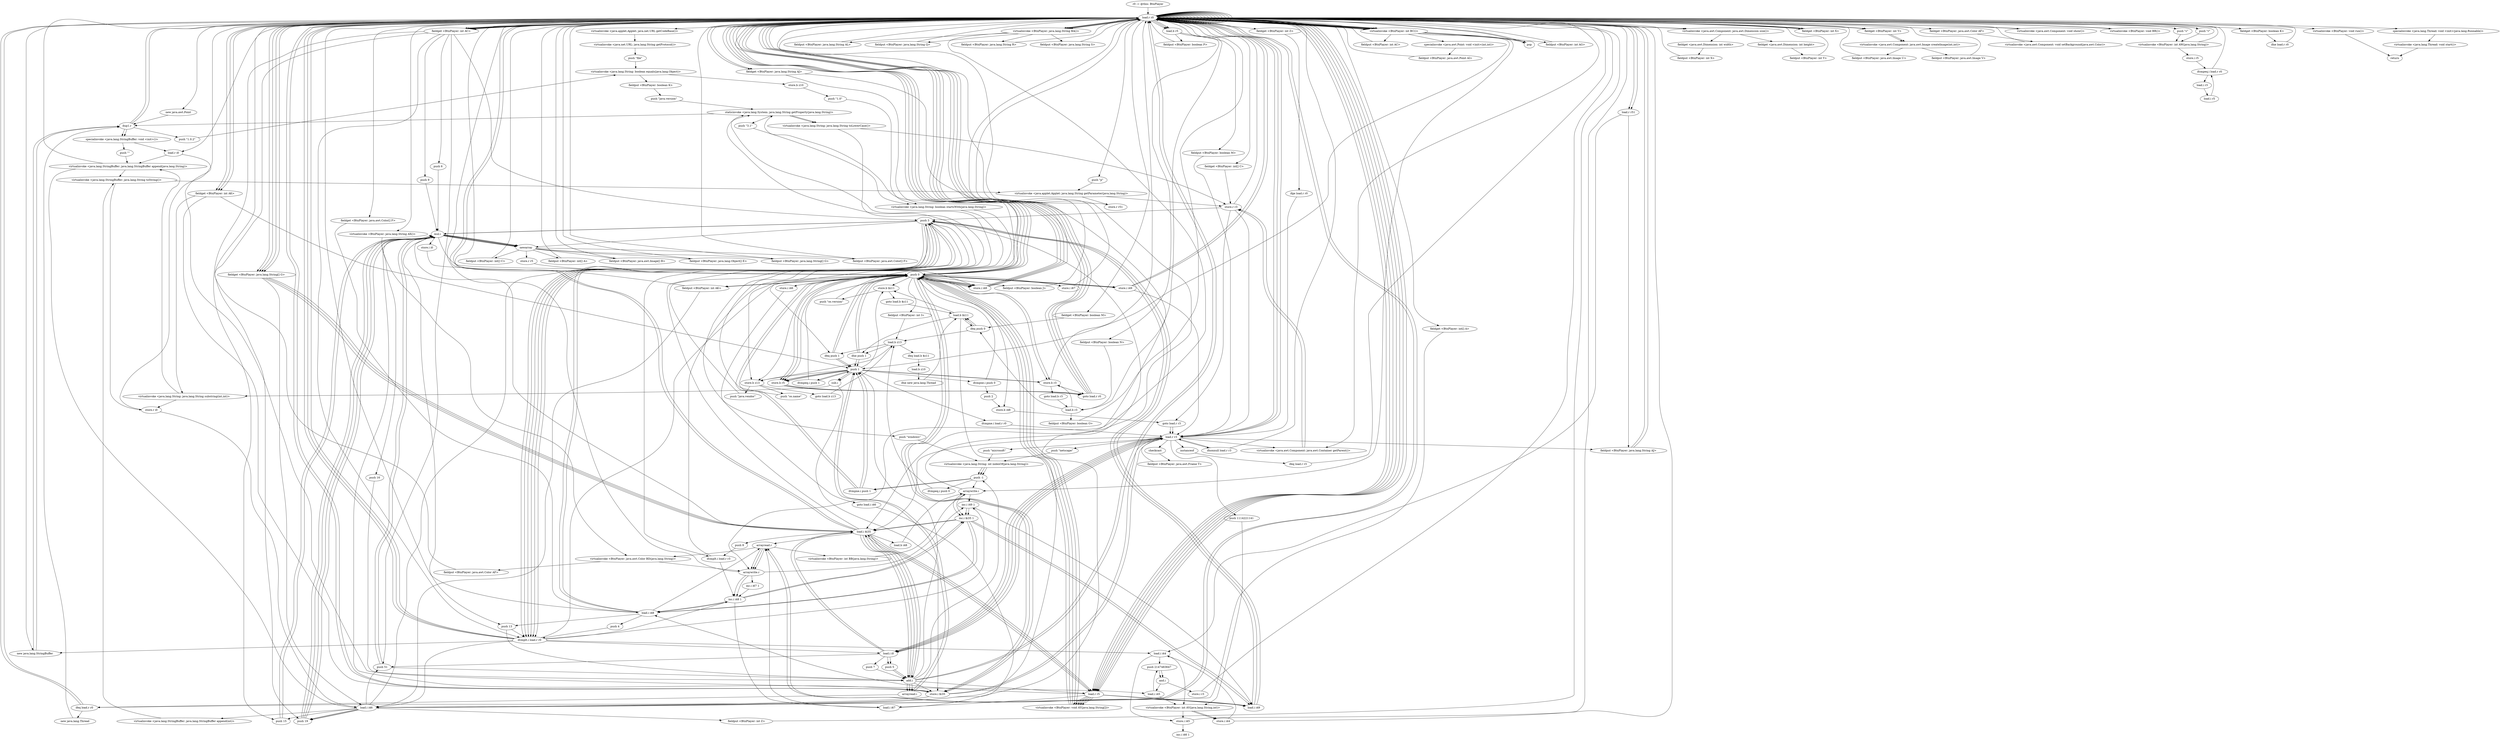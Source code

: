 digraph "" {
    "r0 := @this: BtnPlayer"
    "load.r r0"
    "r0 := @this: BtnPlayer"->"load.r r0";
    "load.r r0"->"load.r r0";
    "virtualinvoke <java.applet.Applet: java.net.URL getCodeBase()>"
    "load.r r0"->"virtualinvoke <java.applet.Applet: java.net.URL getCodeBase()>";
    "virtualinvoke <java.net.URL: java.lang.String getProtocol()>"
    "virtualinvoke <java.applet.Applet: java.net.URL getCodeBase()>"->"virtualinvoke <java.net.URL: java.lang.String getProtocol()>";
    "push \"file\""
    "virtualinvoke <java.net.URL: java.lang.String getProtocol()>"->"push \"file\"";
    "virtualinvoke <java.lang.String: boolean equals(java.lang.Object)>"
    "push \"file\""->"virtualinvoke <java.lang.String: boolean equals(java.lang.Object)>";
    "fieldput <BtnPlayer: boolean K>"
    "virtualinvoke <java.lang.String: boolean equals(java.lang.Object)>"->"fieldput <BtnPlayer: boolean K>";
    "push \"java.version\""
    "fieldput <BtnPlayer: boolean K>"->"push \"java.version\"";
    "staticinvoke <java.lang.System: java.lang.String getProperty(java.lang.String)>"
    "push \"java.version\""->"staticinvoke <java.lang.System: java.lang.String getProperty(java.lang.String)>";
    "dup1.r"
    "staticinvoke <java.lang.System: java.lang.String getProperty(java.lang.String)>"->"dup1.r";
    "push \"1.0.2\""
    "dup1.r"->"push \"1.0.2\"";
    "push \"1.0.2\""->"virtualinvoke <java.lang.String: boolean equals(java.lang.Object)>";
    "store.b z10"
    "virtualinvoke <java.lang.String: boolean equals(java.lang.Object)>"->"store.b z10";
    "push \"1.0\""
    "store.b z10"->"push \"1.0\"";
    "virtualinvoke <java.lang.String: boolean startsWith(java.lang.String)>"
    "push \"1.0\""->"virtualinvoke <java.lang.String: boolean startsWith(java.lang.String)>";
    "ifeq push 1"
    "virtualinvoke <java.lang.String: boolean startsWith(java.lang.String)>"->"ifeq push 1";
    "push 0"
    "ifeq push 1"->"push 0";
    "store.b $z11"
    "push 0"->"store.b $z11";
    "goto load.b $z11"
    "store.b $z11"->"goto load.b $z11";
    "load.b $z11"
    "goto load.b $z11"->"load.b $z11";
    "load.b $z11"->"store.b $z11";
    "push \"os.version\""
    "store.b $z11"->"push \"os.version\"";
    "push \"os.version\""->"staticinvoke <java.lang.System: java.lang.String getProperty(java.lang.String)>";
    "push \"3.1\""
    "staticinvoke <java.lang.System: java.lang.String getProperty(java.lang.String)>"->"push \"3.1\"";
    "push \"3.1\""->"virtualinvoke <java.lang.String: boolean startsWith(java.lang.String)>";
    "store.b z13"
    "virtualinvoke <java.lang.String: boolean startsWith(java.lang.String)>"->"store.b z13";
    "push \"os.name\""
    "store.b z13"->"push \"os.name\"";
    "push \"os.name\""->"staticinvoke <java.lang.System: java.lang.String getProperty(java.lang.String)>";
    "virtualinvoke <java.lang.String: java.lang.String toLowerCase()>"
    "staticinvoke <java.lang.System: java.lang.String getProperty(java.lang.String)>"->"virtualinvoke <java.lang.String: java.lang.String toLowerCase()>";
    "push \"windows\""
    "virtualinvoke <java.lang.String: java.lang.String toLowerCase()>"->"push \"windows\"";
    "virtualinvoke <java.lang.String: int indexOf(java.lang.String)>"
    "push \"windows\""->"virtualinvoke <java.lang.String: int indexOf(java.lang.String)>";
    "push -1"
    "virtualinvoke <java.lang.String: int indexOf(java.lang.String)>"->"push -1";
    "ifcmpeq.i push 0"
    "push -1"->"ifcmpeq.i push 0";
    "load.b z13"
    "ifcmpeq.i push 0"->"load.b z13";
    "load.b z13"->"ifeq push 1";
    "ifeq push 1"->"push 0";
    "push 0"->"store.b z13";
    "goto load.b z13"
    "store.b z13"->"goto load.b z13";
    "goto load.b z13"->"load.b z13";
    "load.b z13"->"store.b z13";
    "push \"java.vendor\""
    "store.b z13"->"push \"java.vendor\"";
    "push \"java.vendor\""->"staticinvoke <java.lang.System: java.lang.String getProperty(java.lang.String)>";
    "staticinvoke <java.lang.System: java.lang.String getProperty(java.lang.String)>"->"virtualinvoke <java.lang.String: java.lang.String toLowerCase()>";
    "store.r r3"
    "virtualinvoke <java.lang.String: java.lang.String toLowerCase()>"->"store.r r3";
    "load.r r3"
    "store.r r3"->"load.r r3";
    "push \"microsoft\""
    "load.r r3"->"push \"microsoft\"";
    "push \"microsoft\""->"virtualinvoke <java.lang.String: int indexOf(java.lang.String)>";
    "virtualinvoke <java.lang.String: int indexOf(java.lang.String)>"->"push -1";
    "ifcmpne.i push 1"
    "push -1"->"ifcmpne.i push 1";
    "ifcmpne.i push 1"->"push 0";
    "store.b r5"
    "push 0"->"store.b r5";
    "goto load.r r0"
    "store.b r5"->"goto load.r r0";
    "goto load.r r0"->"load.r r0";
    "load.b r5"
    "load.r r0"->"load.b r5";
    "fieldput <BtnPlayer: boolean M>"
    "load.b r5"->"fieldput <BtnPlayer: boolean M>";
    "fieldput <BtnPlayer: boolean M>"->"load.r r3";
    "push \"netscape\""
    "load.r r3"->"push \"netscape\"";
    "push \"netscape\""->"virtualinvoke <java.lang.String: int indexOf(java.lang.String)>";
    "virtualinvoke <java.lang.String: int indexOf(java.lang.String)>"->"push -1";
    "push -1"->"ifcmpne.i push 1";
    "ifcmpne.i push 1"->"push 0";
    "store.b r3"
    "push 0"->"store.b r3";
    "goto load.b r3"
    "store.b r3"->"goto load.b r3";
    "load.b r3"
    "goto load.b r3"->"load.b r3";
    "load.b r3"->"store.b r3";
    "store.b r3"->"load.r r0";
    "fieldget <BtnPlayer: boolean M>"
    "load.r r0"->"fieldget <BtnPlayer: boolean M>";
    "ifeq push 0"
    "fieldget <BtnPlayer: boolean M>"->"ifeq push 0";
    "ifeq push 0"->"load.b $z11";
    "ifne push 1"
    "load.b $z11"->"ifne push 1";
    "ifne push 1"->"push 0";
    "push 0"->"store.b r5";
    "store.b r5"->"goto load.r r0";
    "goto load.r r0"->"load.r r0";
    "load.r r0"->"load.b r5";
    "fieldput <BtnPlayer: boolean N>"
    "load.b r5"->"fieldput <BtnPlayer: boolean N>";
    "fieldput <BtnPlayer: boolean N>"->"load.b r3";
    "load.b r3"->"ifeq push 0";
    "ifeq push 0"->"load.b $z11";
    "load.b $z11"->"ifeq push 0";
    "ifeq push 0"->"load.b z13";
    "load.b z13"->"ifne push 1";
    "ifne push 1"->"push 0";
    "push 0"->"store.b r3";
    "store.b r3"->"goto load.r r0";
    "goto load.r r0"->"load.r r0";
    "load.r r0"->"load.b r3";
    "fieldput <BtnPlayer: boolean O>"
    "load.b r3"->"fieldput <BtnPlayer: boolean O>";
    "fieldput <BtnPlayer: boolean O>"->"load.r r0";
    "load.r r0"->"load.r r0";
    "virtualinvoke <java.awt.Component: java.awt.Dimension size()>"
    "load.r r0"->"virtualinvoke <java.awt.Component: java.awt.Dimension size()>";
    "fieldget <java.awt.Dimension: int width>"
    "virtualinvoke <java.awt.Component: java.awt.Dimension size()>"->"fieldget <java.awt.Dimension: int width>";
    "fieldput <BtnPlayer: int X>"
    "fieldget <java.awt.Dimension: int width>"->"fieldput <BtnPlayer: int X>";
    "fieldput <BtnPlayer: int X>"->"load.r r0";
    "load.r r0"->"load.r r0";
    "load.r r0"->"virtualinvoke <java.awt.Component: java.awt.Dimension size()>";
    "fieldget <java.awt.Dimension: int height>"
    "virtualinvoke <java.awt.Component: java.awt.Dimension size()>"->"fieldget <java.awt.Dimension: int height>";
    "fieldput <BtnPlayer: int Y>"
    "fieldget <java.awt.Dimension: int height>"->"fieldput <BtnPlayer: int Y>";
    "fieldput <BtnPlayer: int Y>"->"load.r r0";
    "load.r r0"->"load.r r0";
    "load.r r0"->"load.r r0";
    "fieldget <BtnPlayer: int X>"
    "load.r r0"->"fieldget <BtnPlayer: int X>";
    "fieldget <BtnPlayer: int X>"->"load.r r0";
    "fieldget <BtnPlayer: int Y>"
    "load.r r0"->"fieldget <BtnPlayer: int Y>";
    "virtualinvoke <java.awt.Component: java.awt.Image createImage(int,int)>"
    "fieldget <BtnPlayer: int Y>"->"virtualinvoke <java.awt.Component: java.awt.Image createImage(int,int)>";
    "fieldput <BtnPlayer: java.awt.Image U>"
    "virtualinvoke <java.awt.Component: java.awt.Image createImage(int,int)>"->"fieldput <BtnPlayer: java.awt.Image U>";
    "fieldput <BtnPlayer: java.awt.Image U>"->"load.r r0";
    "load.r r0"->"load.r r0";
    "load.r r0"->"load.r r0";
    "load.r r0"->"fieldget <BtnPlayer: int X>";
    "fieldget <BtnPlayer: int X>"->"load.r r0";
    "load.r r0"->"fieldget <BtnPlayer: int Y>";
    "fieldget <BtnPlayer: int Y>"->"virtualinvoke <java.awt.Component: java.awt.Image createImage(int,int)>";
    "fieldput <BtnPlayer: java.awt.Image V>"
    "virtualinvoke <java.awt.Component: java.awt.Image createImage(int,int)>"->"fieldput <BtnPlayer: java.awt.Image V>";
    "fieldput <BtnPlayer: java.awt.Image V>"->"load.r r0";
    "virtualinvoke <java.awt.Component: java.awt.Container getParent()>"
    "load.r r0"->"virtualinvoke <java.awt.Component: java.awt.Container getParent()>";
    "virtualinvoke <java.awt.Component: java.awt.Container getParent()>"->"store.r r3";
    "goto load.r r3"
    "store.r r3"->"goto load.r r3";
    "goto load.r r3"->"load.r r3";
    "ifnonnull load.r r3"
    "load.r r3"->"ifnonnull load.r r3";
    "ifnonnull load.r r3"->"load.r r0";
    "push \"p\""
    "load.r r0"->"push \"p\"";
    "virtualinvoke <java.applet.Applet: java.lang.String getParameter(java.lang.String)>"
    "push \"p\""->"virtualinvoke <java.applet.Applet: java.lang.String getParameter(java.lang.String)>";
    "virtualinvoke <java.applet.Applet: java.lang.String getParameter(java.lang.String)>"->"store.r r3";
    "store.r r3"->"load.r r0";
    "load.r r0"->"load.r r3";
    "fieldput <BtnPlayer: java.lang.String AJ>"
    "load.r r3"->"fieldput <BtnPlayer: java.lang.String AJ>";
    "fieldput <BtnPlayer: java.lang.String AJ>"->"load.r r0";
    "load.r r0"->"push 0";
    "fieldput <BtnPlayer: int AK>"
    "push 0"->"fieldput <BtnPlayer: int AK>";
    "fieldput <BtnPlayer: int AK>"->"load.r r0";
    "load.r r0"->"load.r r0";
    "virtualinvoke <BtnPlayer: int BC()>"
    "load.r r0"->"virtualinvoke <BtnPlayer: int BC()>";
    "fieldput <BtnPlayer: int AC>"
    "virtualinvoke <BtnPlayer: int BC()>"->"fieldput <BtnPlayer: int AC>";
    "fieldput <BtnPlayer: int AC>"->"load.r r0";
    "load.r r0"->"virtualinvoke <BtnPlayer: int BC()>";
    "pop"
    "virtualinvoke <BtnPlayer: int BC()>"->"pop";
    "pop"->"load.r r0";
    "load.r r0"->"virtualinvoke <BtnPlayer: int BC()>";
    "virtualinvoke <BtnPlayer: int BC()>"->"pop";
    "pop"->"load.r r0";
    "load.r r0"->"load.r r0";
    "load.r r0"->"load.r r0";
    "virtualinvoke <BtnPlayer: java.lang.String AX()>"
    "load.r r0"->"virtualinvoke <BtnPlayer: java.lang.String AX()>";
    "virtualinvoke <BtnPlayer: java.awt.Color BD(java.lang.String)>"
    "virtualinvoke <BtnPlayer: java.lang.String AX()>"->"virtualinvoke <BtnPlayer: java.awt.Color BD(java.lang.String)>";
    "fieldput <BtnPlayer: java.awt.Color AF>"
    "virtualinvoke <BtnPlayer: java.awt.Color BD(java.lang.String)>"->"fieldput <BtnPlayer: java.awt.Color AF>";
    "fieldput <BtnPlayer: java.awt.Color AF>"->"load.r r0";
    "load.r r0"->"load.r r0";
    "fieldget <BtnPlayer: java.awt.Color AF>"
    "load.r r0"->"fieldget <BtnPlayer: java.awt.Color AF>";
    "virtualinvoke <java.awt.Component: void setBackground(java.awt.Color)>"
    "fieldget <BtnPlayer: java.awt.Color AF>"->"virtualinvoke <java.awt.Component: void setBackground(java.awt.Color)>";
    "virtualinvoke <java.awt.Component: void setBackground(java.awt.Color)>"->"load.r r0";
    "virtualinvoke <java.awt.Component: void show()>"
    "load.r r0"->"virtualinvoke <java.awt.Component: void show()>";
    "virtualinvoke <java.awt.Component: void show()>"->"load.r r0";
    "virtualinvoke <BtnPlayer: void BR()>"
    "load.r r0"->"virtualinvoke <BtnPlayer: void BR()>";
    "virtualinvoke <BtnPlayer: void BR()>"->"load.r r0";
    "load.r r0"->"load.r r0";
    "load.r r0"->"virtualinvoke <BtnPlayer: int BC()>";
    "fieldput <BtnPlayer: int AG>"
    "virtualinvoke <BtnPlayer: int BC()>"->"fieldput <BtnPlayer: int AG>";
    "fieldput <BtnPlayer: int AG>"->"load.r r0";
    "load.r r0"->"load.r r0";
    "virtualinvoke <BtnPlayer: java.lang.String BA()>"
    "load.r r0"->"virtualinvoke <BtnPlayer: java.lang.String BA()>";
    "fieldput <BtnPlayer: java.lang.String AL>"
    "virtualinvoke <BtnPlayer: java.lang.String BA()>"->"fieldput <BtnPlayer: java.lang.String AL>";
    "fieldput <BtnPlayer: java.lang.String AL>"->"load.r r0";
    "new java.awt.Point"
    "load.r r0"->"new java.awt.Point";
    "new java.awt.Point"->"dup1.r";
    "dup1.r"->"load.r r0";
    "load.r r0"->"virtualinvoke <BtnPlayer: int BC()>";
    "virtualinvoke <BtnPlayer: int BC()>"->"load.r r0";
    "load.r r0"->"virtualinvoke <BtnPlayer: int BC()>";
    "specialinvoke <java.awt.Point: void <init>(int,int)>"
    "virtualinvoke <BtnPlayer: int BC()>"->"specialinvoke <java.awt.Point: void <init>(int,int)>";
    "fieldput <BtnPlayer: java.awt.Point AI>"
    "specialinvoke <java.awt.Point: void <init>(int,int)>"->"fieldput <BtnPlayer: java.awt.Point AI>";
    "fieldput <BtnPlayer: java.awt.Point AI>"->"load.r r0";
    "load.r r0"->"virtualinvoke <BtnPlayer: int BC()>";
    "push 1"
    "virtualinvoke <BtnPlayer: int BC()>"->"push 1";
    "ifcmpeq.i push 1"
    "push 1"->"ifcmpeq.i push 1";
    "ifcmpeq.i push 1"->"push 0";
    "push 0"->"store.b r5";
    "store.b r5"->"goto load.r r0";
    "goto load.r r0"->"load.r r0";
    "load.r r0"->"load.b r5";
    "fieldput <BtnPlayer: boolean P>"
    "load.b r5"->"fieldput <BtnPlayer: boolean P>";
    "fieldput <BtnPlayer: boolean P>"->"load.r r0";
    "load.r r0"->"load.r r0";
    "load.r r0"->"virtualinvoke <BtnPlayer: java.lang.String BA()>";
    "fieldput <BtnPlayer: java.lang.String Q>"
    "virtualinvoke <BtnPlayer: java.lang.String BA()>"->"fieldput <BtnPlayer: java.lang.String Q>";
    "fieldput <BtnPlayer: java.lang.String Q>"->"load.r r0";
    "load.r r0"->"load.r r0";
    "load.r r0"->"virtualinvoke <BtnPlayer: java.lang.String BA()>";
    "fieldput <BtnPlayer: java.lang.String R>"
    "virtualinvoke <BtnPlayer: java.lang.String BA()>"->"fieldput <BtnPlayer: java.lang.String R>";
    "fieldput <BtnPlayer: java.lang.String R>"->"load.r r0";
    "load.r r0"->"load.r r0";
    "load.r r0"->"virtualinvoke <BtnPlayer: java.lang.String BA()>";
    "fieldput <BtnPlayer: java.lang.String S>"
    "virtualinvoke <BtnPlayer: java.lang.String BA()>"->"fieldput <BtnPlayer: java.lang.String S>";
    "fieldput <BtnPlayer: java.lang.String S>"->"load.r r0";
    "load.r r0"->"load.r r3";
    "push 1114221141"
    "load.r r3"->"push 1114221141";
    "virtualinvoke <BtnPlayer: int AV(java.lang.String,int)>"
    "push 1114221141"->"virtualinvoke <BtnPlayer: int AV(java.lang.String,int)>";
    "store.i i44"
    "virtualinvoke <BtnPlayer: int AV(java.lang.String,int)>"->"store.i i44";
    "load.i i44"
    "store.i i44"->"load.i i44";
    "store.i i45"
    "load.i i44"->"store.i i45";
    "store.i i45"->"load.r r0";
    "load.r r0"->"load.r r0";
    "fieldget <BtnPlayer: int AC>"
    "load.r r0"->"fieldget <BtnPlayer: int AC>";
    "push 51"
    "fieldget <BtnPlayer: int AC>"->"push 51";
    "mul.i"
    "push 51"->"mul.i";
    "newarray"
    "mul.i"->"newarray";
    "fieldput <BtnPlayer: int[] C>"
    "newarray"->"fieldput <BtnPlayer: int[] C>";
    "fieldput <BtnPlayer: int[] C>"->"load.r r0";
    "load.r r0"->"load.r r0";
    "load.r r0"->"fieldget <BtnPlayer: int AC>";
    "push 3"
    "fieldget <BtnPlayer: int AC>"->"push 3";
    "push 3"->"mul.i";
    "mul.i"->"newarray";
    "fieldput <BtnPlayer: int[] A>"
    "newarray"->"fieldput <BtnPlayer: int[] A>";
    "fieldput <BtnPlayer: int[] A>"->"load.r r0";
    "load.r r0"->"load.r r0";
    "load.r r0"->"fieldget <BtnPlayer: int AC>";
    "push 6"
    "fieldget <BtnPlayer: int AC>"->"push 6";
    "push 6"->"mul.i";
    "mul.i"->"newarray";
    "fieldput <BtnPlayer: java.awt.Image[] B>"
    "newarray"->"fieldput <BtnPlayer: java.awt.Image[] B>";
    "fieldput <BtnPlayer: java.awt.Image[] B>"->"load.r r0";
    "load.r r0"->"load.r r0";
    "load.r r0"->"fieldget <BtnPlayer: int AC>";
    "push 9"
    "fieldget <BtnPlayer: int AC>"->"push 9";
    "push 9"->"mul.i";
    "mul.i"->"newarray";
    "fieldput <BtnPlayer: java.lang.Object[] E>"
    "newarray"->"fieldput <BtnPlayer: java.lang.Object[] E>";
    "fieldput <BtnPlayer: java.lang.Object[] E>"->"load.r r0";
    "load.r r0"->"load.r r0";
    "load.r r0"->"fieldget <BtnPlayer: int AC>";
    "push 19"
    "fieldget <BtnPlayer: int AC>"->"push 19";
    "push 19"->"mul.i";
    "mul.i"->"newarray";
    "fieldput <BtnPlayer: java.lang.String[] G>"
    "newarray"->"fieldput <BtnPlayer: java.lang.String[] G>";
    "fieldput <BtnPlayer: java.lang.String[] G>"->"load.r r0";
    "load.r r0"->"load.r r0";
    "load.r r0"->"fieldget <BtnPlayer: int AC>";
    "push 15"
    "fieldget <BtnPlayer: int AC>"->"push 15";
    "push 15"->"mul.i";
    "mul.i"->"newarray";
    "fieldput <BtnPlayer: java.awt.Color[] F>"
    "newarray"->"fieldput <BtnPlayer: java.awt.Color[] F>";
    "fieldput <BtnPlayer: java.awt.Color[] F>"->"load.r r0";
    "fieldget <BtnPlayer: int[] C>"
    "load.r r0"->"fieldget <BtnPlayer: int[] C>";
    "fieldget <BtnPlayer: int[] C>"->"store.r r3";
    "store.r r3"->"push 3";
    "push 3"->"newarray";
    "store.r r5"
    "newarray"->"store.r r5";
    "store.r r5"->"push 0";
    "store.i i46"
    "push 0"->"store.i i46";
    "goto load.i i46"
    "store.i i46"->"goto load.i i46";
    "load.i i46"
    "goto load.i i46"->"load.i i46";
    "load.i i46"->"load.r r0";
    "load.r r0"->"fieldget <BtnPlayer: int AC>";
    "ifcmplt.i load.r r0"
    "fieldget <BtnPlayer: int AC>"->"ifcmplt.i load.r r0";
    "ifcmplt.i load.r r0"->"load.i i44";
    "push 2147483647"
    "load.i i44"->"push 2147483647";
    "and.i"
    "push 2147483647"->"and.i";
    "load.i i45"
    "and.i"->"load.i i45";
    "load.i i45"->"push 2147483647";
    "push 2147483647"->"and.i";
    "store.i r3"
    "and.i"->"store.i r3";
    "store.i r3"->"load.r r0";
    "push \"r\""
    "load.r r0"->"push \"r\"";
    "virtualinvoke <BtnPlayer: int AW(java.lang.String)>"
    "push \"r\""->"virtualinvoke <BtnPlayer: int AW(java.lang.String)>";
    "virtualinvoke <BtnPlayer: int AW(java.lang.String)>"->"load.r r0";
    "push \"c\""
    "load.r r0"->"push \"c\"";
    "push \"c\""->"virtualinvoke <BtnPlayer: int AW(java.lang.String)>";
    "store.i r5"
    "virtualinvoke <BtnPlayer: int AW(java.lang.String)>"->"store.i r5";
    "ifcmpeq.i load.r r0"
    "store.i r5"->"ifcmpeq.i load.r r0";
    "load.i r3"
    "ifcmpeq.i load.r r0"->"load.i r3";
    "load.i r5"
    "load.i r3"->"load.i r5";
    "load.i r5"->"ifcmpeq.i load.r r0";
    "ifcmpeq.i load.r r0"->"load.r r0";
    "fieldget <BtnPlayer: boolean K>"
    "load.r r0"->"fieldget <BtnPlayer: boolean K>";
    "ifne load.r r0"
    "fieldget <BtnPlayer: boolean K>"->"ifne load.r r0";
    "ifne load.r r0"->"load.r r0";
    "load.r r0"->"push 0";
    "fieldput <BtnPlayer: boolean J>"
    "push 0"->"fieldput <BtnPlayer: boolean J>";
    "fieldput <BtnPlayer: boolean J>"->"load.r r0";
    "load.r r0"->"push 0";
    "fieldput <BtnPlayer: int I>"
    "push 0"->"fieldput <BtnPlayer: int I>";
    "fieldput <BtnPlayer: int I>"->"load.b z13";
    "ifeq load.b $z11"
    "load.b z13"->"ifeq load.b $z11";
    "load.b z10"
    "ifeq load.b $z11"->"load.b z10";
    "ifne new java.lang.Thread"
    "load.b z10"->"ifne new java.lang.Thread";
    "ifne new java.lang.Thread"->"load.b $z11";
    "ifeq load.r r0"
    "load.b $z11"->"ifeq load.r r0";
    "new java.lang.Thread"
    "ifeq load.r r0"->"new java.lang.Thread";
    "new java.lang.Thread"->"dup1.r";
    "dup1.r"->"load.r r0";
    "specialinvoke <java.lang.Thread: void <init>(java.lang.Runnable)>"
    "load.r r0"->"specialinvoke <java.lang.Thread: void <init>(java.lang.Runnable)>";
    "virtualinvoke <java.lang.Thread: void start()>"
    "specialinvoke <java.lang.Thread: void <init>(java.lang.Runnable)>"->"virtualinvoke <java.lang.Thread: void start()>";
    "return"
    "virtualinvoke <java.lang.Thread: void start()>"->"return";
    "ifeq load.r r0"->"load.r r0";
    "virtualinvoke <BtnPlayer: void run()>"
    "load.r r0"->"virtualinvoke <BtnPlayer: void run()>";
    "virtualinvoke <BtnPlayer: void run()>"->"return";
    "ifcmplt.i load.r r0"->"load.r r0";
    "new java.lang.StringBuffer"
    "load.r r0"->"new java.lang.StringBuffer";
    "new java.lang.StringBuffer"->"dup1.r";
    "specialinvoke <java.lang.StringBuffer: void <init>()>"
    "dup1.r"->"specialinvoke <java.lang.StringBuffer: void <init>()>";
    "push \"\""
    "specialinvoke <java.lang.StringBuffer: void <init>()>"->"push \"\"";
    "virtualinvoke <java.lang.StringBuffer: java.lang.StringBuffer append(java.lang.String)>"
    "push \"\""->"virtualinvoke <java.lang.StringBuffer: java.lang.StringBuffer append(java.lang.String)>";
    "virtualinvoke <java.lang.StringBuffer: java.lang.StringBuffer append(java.lang.String)>"->"load.i i46";
    "virtualinvoke <java.lang.StringBuffer: java.lang.StringBuffer append(int)>"
    "load.i i46"->"virtualinvoke <java.lang.StringBuffer: java.lang.StringBuffer append(int)>";
    "virtualinvoke <java.lang.StringBuffer: java.lang.String toString()>"
    "virtualinvoke <java.lang.StringBuffer: java.lang.StringBuffer append(int)>"->"virtualinvoke <java.lang.StringBuffer: java.lang.String toString()>";
    "virtualinvoke <java.lang.StringBuffer: java.lang.String toString()>"->"virtualinvoke <java.applet.Applet: java.lang.String getParameter(java.lang.String)>";
    "store.r r51"
    "virtualinvoke <java.applet.Applet: java.lang.String getParameter(java.lang.String)>"->"store.r r51";
    "store.r r51"->"load.r r0";
    "load.r r51"
    "load.r r0"->"load.r r51";
    "load.r r51"->"fieldput <BtnPlayer: java.lang.String AJ>";
    "fieldput <BtnPlayer: java.lang.String AJ>"->"load.r r0";
    "load.r r0"->"push 0";
    "push 0"->"fieldput <BtnPlayer: int AK>";
    "fieldput <BtnPlayer: int AK>"->"load.i i46";
    "load.i i46"->"push 51";
    "push 51"->"mul.i";
    "store.i i0"
    "mul.i"->"store.i i0";
    "store.i i0"->"push 0";
    "store.i $i35"
    "push 0"->"store.i $i35";
    "store.i $i35"->"load.r r3";
    "load.i i0"
    "load.r r3"->"load.i i0";
    "load.i $i35"
    "load.i i0"->"load.i $i35";
    "add.i"
    "load.i $i35"->"add.i";
    "add.i"->"load.r r0";
    "load.r r0"->"virtualinvoke <BtnPlayer: int BC()>";
    "arraywrite.i"
    "virtualinvoke <BtnPlayer: int BC()>"->"arraywrite.i";
    "inc.i $i35 1"
    "arraywrite.i"->"inc.i $i35 1";
    "inc.i $i35 1"->"load.i $i35";
    "push 8"
    "load.i $i35"->"push 8";
    "ifcmplt.i load.r r3"
    "push 8"->"ifcmplt.i load.r r3";
    "ifcmplt.i load.r r3"->"push 0";
    "store.i i48"
    "push 0"->"store.i i48";
    "store.i i48"->"load.r r0";
    "load.r r5"
    "load.r r0"->"load.r r5";
    "virtualinvoke <BtnPlayer: void AY(java.lang.String[])>"
    "load.r r5"->"virtualinvoke <BtnPlayer: void AY(java.lang.String[])>";
    "virtualinvoke <BtnPlayer: void AY(java.lang.String[])>"->"push 0";
    "store.i i49"
    "push 0"->"store.i i49";
    "store.i i49"->"load.r r3";
    "load.r r3"->"load.i i0";
    "load.i i0"->"load.i $i35";
    "load.i $i35"->"add.i";
    "add.i"->"load.r r0";
    "load.r r0"->"load.r r5";
    "load.i i49"
    "load.r r5"->"load.i i49";
    "arrayread.r"
    "load.i i49"->"arrayread.r";
    "virtualinvoke <BtnPlayer: int BB(java.lang.String)>"
    "arrayread.r"->"virtualinvoke <BtnPlayer: int BB(java.lang.String)>";
    "virtualinvoke <BtnPlayer: int BB(java.lang.String)>"->"arraywrite.i";
    "inc.i i49 1"
    "arraywrite.i"->"inc.i i49 1";
    "inc.i i49 1"->"inc.i $i35 1";
    "inc.i $i35 1"->"load.i i49";
    "load.i i49"->"push 3";
    "push 3"->"ifcmplt.i load.r r3";
    "inc.i i48 1"
    "ifcmplt.i load.r r3"->"inc.i i48 1";
    "load.i i48"
    "inc.i i48 1"->"load.i i48";
    "push 13"
    "load.i i48"->"push 13";
    "push 13"->"ifcmplt.i load.r r0";
    "ifcmplt.i load.r r0"->"load.i i0";
    "load.i i0"->"push 51";
    "push 51"->"add.i";
    "add.i"->"push 1";
    "sub.i"
    "push 1"->"sub.i";
    "sub.i"->"store.i $i35";
    "store.i $i35"->"load.r r3";
    "load.r r3"->"load.i i0";
    "push 5"
    "load.i i0"->"push 5";
    "push 5"->"add.i";
    "arrayread.i"
    "add.i"->"arrayread.i";
    "arrayread.i"->"push 1";
    "ifcmpne.i push 0"
    "push 1"->"ifcmpne.i push 0";
    "push 2"
    "ifcmpne.i push 0"->"push 2";
    "store.b i48"
    "push 2"->"store.b i48";
    "store.b i48"->"goto load.r r3";
    "goto load.r r3"->"load.r r3";
    "load.r r3"->"load.i $i35";
    "load.b i48"
    "load.i $i35"->"load.b i48";
    "load.b i48"->"arraywrite.i";
    "arraywrite.i"->"load.r r0";
    "fieldget <BtnPlayer: int Z>"
    "load.r r0"->"fieldget <BtnPlayer: int Z>";
    "ifge load.r r0"
    "fieldget <BtnPlayer: int Z>"->"ifge load.r r0";
    "ifge load.r r0"->"load.r r3";
    "load.r r3"->"load.i i0";
    "push 7"
    "load.i i0"->"push 7";
    "push 7"->"add.i";
    "add.i"->"arrayread.i";
    "arrayread.i"->"push 1";
    "ifcmpne.i load.r r0"
    "push 1"->"ifcmpne.i load.r r0";
    "ifcmpne.i load.r r0"->"load.r r3";
    "load.r r3"->"load.i i0";
    "load.i i0"->"push 5";
    "push 5"->"add.i";
    "add.i"->"arrayread.i";
    "arrayread.i"->"ifeq load.r r0";
    "ifeq load.r r0"->"load.r r0";
    "load.r r0"->"load.i i46";
    "fieldput <BtnPlayer: int Z>"
    "load.i i46"->"fieldput <BtnPlayer: int Z>";
    "fieldput <BtnPlayer: int Z>"->"load.r r0";
    "fieldget <BtnPlayer: java.lang.String AJ>"
    "load.r r0"->"fieldget <BtnPlayer: java.lang.String AJ>";
    "fieldget <BtnPlayer: java.lang.String AJ>"->"push 0";
    "push 0"->"load.r r0";
    "fieldget <BtnPlayer: int AK>"
    "load.r r0"->"fieldget <BtnPlayer: int AK>";
    "virtualinvoke <java.lang.String: java.lang.String substring(int,int)>"
    "fieldget <BtnPlayer: int AK>"->"virtualinvoke <java.lang.String: java.lang.String substring(int,int)>";
    "store.r i0"
    "virtualinvoke <java.lang.String: java.lang.String substring(int,int)>"->"store.r i0";
    "store.r i0"->"load.r r0";
    "load.r r0"->"load.r r5";
    "load.r r5"->"virtualinvoke <BtnPlayer: void AY(java.lang.String[])>";
    "virtualinvoke <BtnPlayer: void AY(java.lang.String[])>"->"push 0";
    "push 0"->"store.i $i35";
    "store.i $i35"->"load.r r0";
    "fieldget <BtnPlayer: java.lang.String[] G>"
    "load.r r0"->"fieldget <BtnPlayer: java.lang.String[] G>";
    "fieldget <BtnPlayer: java.lang.String[] G>"->"load.i i46";
    "load.i i46"->"push 19";
    "push 19"->"mul.i";
    "mul.i"->"push 13";
    "push 13"->"add.i";
    "add.i"->"load.i $i35";
    "load.i $i35"->"add.i";
    "add.i"->"load.r r5";
    "load.r r5"->"load.i $i35";
    "load.i $i35"->"arrayread.r";
    "arraywrite.r"
    "arrayread.r"->"arraywrite.r";
    "arraywrite.r"->"load.r r0";
    "fieldget <BtnPlayer: int[] A>"
    "load.r r0"->"fieldget <BtnPlayer: int[] A>";
    "fieldget <BtnPlayer: int[] A>"->"load.i i46";
    "load.i i46"->"push 3";
    "push 3"->"mul.i";
    "mul.i"->"load.i $i35";
    "load.i $i35"->"add.i";
    "add.i"->"push -1";
    "push -1"->"arraywrite.i";
    "arraywrite.i"->"inc.i $i35 1";
    "inc.i $i35 1"->"load.i $i35";
    "load.i $i35"->"push 3";
    "push 3"->"ifcmplt.i load.r r0";
    "ifcmplt.i load.r r0"->"load.i i46";
    "load.i i46"->"push 19";
    "push 19"->"mul.i";
    "mul.i"->"store.i $i35";
    "store.i $i35"->"push 0";
    "push 0"->"store.i i48";
    "store.i i48"->"load.r r0";
    "load.r r0"->"load.r r5";
    "load.r r5"->"virtualinvoke <BtnPlayer: void AY(java.lang.String[])>";
    "virtualinvoke <BtnPlayer: void AY(java.lang.String[])>"->"push 0";
    "push 0"->"store.i i49";
    "store.i i49"->"load.r r0";
    "load.r r0"->"fieldget <BtnPlayer: java.lang.String[] G>";
    "fieldget <BtnPlayer: java.lang.String[] G>"->"load.i $i35";
    "load.i $i35"->"load.r r5";
    "load.r r5"->"load.i i49";
    "load.i i49"->"arrayread.r";
    "arrayread.r"->"arraywrite.r";
    "arraywrite.r"->"inc.i i49 1";
    "inc.i i49 1"->"inc.i $i35 1";
    "inc.i $i35 1"->"load.i i49";
    "load.i i49"->"push 3";
    "push 3"->"ifcmplt.i load.r r0";
    "ifcmplt.i load.r r0"->"inc.i i48 1";
    "inc.i i48 1"->"load.i i48";
    "load.i i48"->"push 3";
    "push 3"->"ifcmplt.i load.r r0";
    "ifcmplt.i load.r r0"->"push 0";
    "push 0"->"store.i i48";
    "store.i i48"->"load.r r0";
    "load.r r0"->"fieldget <BtnPlayer: java.lang.String[] G>";
    "fieldget <BtnPlayer: java.lang.String[] G>"->"load.i $i35";
    "load.i $i35"->"load.r r0";
    "load.r r0"->"virtualinvoke <BtnPlayer: java.lang.String BA()>";
    "virtualinvoke <BtnPlayer: java.lang.String BA()>"->"arraywrite.r";
    "arraywrite.r"->"inc.i i48 1";
    "inc.i i48 1"->"inc.i $i35 1";
    "inc.i $i35 1"->"load.i i48";
    "push 4"
    "load.i i48"->"push 4";
    "push 4"->"ifcmplt.i load.r r0";
    "ifcmplt.i load.r r0"->"load.r r0";
    "load.r r0"->"fieldget <BtnPlayer: int AK>";
    "fieldget <BtnPlayer: int AK>"->"store.i $i35";
    "store.i $i35"->"load.i i46";
    "load.i i46"->"push 15";
    "push 15"->"mul.i";
    "mul.i"->"store.i i48";
    "store.i i48"->"push 0";
    "push 0"->"store.i i49";
    "store.i i49"->"load.r r0";
    "load.r r0"->"load.r r5";
    "load.r r5"->"virtualinvoke <BtnPlayer: void AY(java.lang.String[])>";
    "virtualinvoke <BtnPlayer: void AY(java.lang.String[])>"->"push 0";
    "store.i i67"
    "push 0"->"store.i i67";
    "store.i i67"->"load.r r0";
    "fieldget <BtnPlayer: java.awt.Color[] F>"
    "load.r r0"->"fieldget <BtnPlayer: java.awt.Color[] F>";
    "fieldget <BtnPlayer: java.awt.Color[] F>"->"load.i i48";
    "load.i i48"->"load.r r0";
    "load.r r0"->"load.r r5";
    "load.i i67"
    "load.r r5"->"load.i i67";
    "load.i i67"->"arrayread.r";
    "arrayread.r"->"virtualinvoke <BtnPlayer: java.awt.Color BD(java.lang.String)>";
    "virtualinvoke <BtnPlayer: java.awt.Color BD(java.lang.String)>"->"arraywrite.r";
    "inc.i i67 1"
    "arraywrite.r"->"inc.i i67 1";
    "inc.i i67 1"->"inc.i i48 1";
    "inc.i i48 1"->"load.i i67";
    "load.i i67"->"push 3";
    "push 3"->"ifcmplt.i load.r r0";
    "ifcmplt.i load.r r0"->"inc.i i49 1";
    "inc.i i49 1"->"load.i i49";
    "load.i i49"->"push 3";
    "push 3"->"ifcmplt.i load.r r0";
    "ifcmplt.i load.r r0"->"new java.lang.StringBuffer";
    "new java.lang.StringBuffer"->"dup1.r";
    "dup1.r"->"specialinvoke <java.lang.StringBuffer: void <init>()>";
    "load.r i0"
    "specialinvoke <java.lang.StringBuffer: void <init>()>"->"load.r i0";
    "load.r i0"->"virtualinvoke <java.lang.StringBuffer: java.lang.StringBuffer append(java.lang.String)>";
    "virtualinvoke <java.lang.StringBuffer: java.lang.StringBuffer append(java.lang.String)>"->"load.r r0";
    "load.r r0"->"fieldget <BtnPlayer: java.lang.String AJ>";
    "fieldget <BtnPlayer: java.lang.String AJ>"->"load.i $i35";
    "load.i $i35"->"load.r r0";
    "load.r r0"->"fieldget <BtnPlayer: int AK>";
    "fieldget <BtnPlayer: int AK>"->"push 1";
    "push 1"->"sub.i";
    "sub.i"->"virtualinvoke <java.lang.String: java.lang.String substring(int,int)>";
    "virtualinvoke <java.lang.String: java.lang.String substring(int,int)>"->"virtualinvoke <java.lang.StringBuffer: java.lang.StringBuffer append(java.lang.String)>";
    "virtualinvoke <java.lang.StringBuffer: java.lang.StringBuffer append(java.lang.String)>"->"virtualinvoke <java.lang.StringBuffer: java.lang.String toString()>";
    "virtualinvoke <java.lang.StringBuffer: java.lang.String toString()>"->"store.r i0";
    "store.r i0"->"load.i i46";
    "load.i i46"->"push 19";
    "push 19"->"mul.i";
    "push 16"
    "mul.i"->"push 16";
    "push 16"->"add.i";
    "add.i"->"store.i $i35";
    "store.i $i35"->"load.r r0";
    "load.r r0"->"load.r r5";
    "load.r r5"->"virtualinvoke <BtnPlayer: void AY(java.lang.String[])>";
    "virtualinvoke <BtnPlayer: void AY(java.lang.String[])>"->"push 0";
    "push 0"->"store.i i48";
    "store.i i48"->"load.r r0";
    "load.r r0"->"fieldget <BtnPlayer: java.lang.String[] G>";
    "fieldget <BtnPlayer: java.lang.String[] G>"->"load.i $i35";
    "load.i $i35"->"load.r r5";
    "load.r r5"->"load.i i48";
    "load.i i48"->"arrayread.r";
    "arrayread.r"->"arraywrite.r";
    "arraywrite.r"->"inc.i i48 1";
    "inc.i i48 1"->"inc.i $i35 1";
    "inc.i $i35 1"->"load.i i48";
    "load.i i48"->"push 3";
    "push 3"->"ifcmplt.i load.r r0";
    "ifcmplt.i load.r r0"->"load.r r0";
    "load.r r0"->"load.r r51";
    "load.r r51"->"load.i i44";
    "load.i i44"->"virtualinvoke <BtnPlayer: int AV(java.lang.String,int)>";
    "virtualinvoke <BtnPlayer: int AV(java.lang.String,int)>"->"store.i i44";
    "store.i i44"->"load.r r0";
    "load.r r0"->"load.r i0";
    "load.r i0"->"load.i i45";
    "load.i i45"->"virtualinvoke <BtnPlayer: int AV(java.lang.String,int)>";
    "virtualinvoke <BtnPlayer: int AV(java.lang.String,int)>"->"store.i i45";
    "inc.i i46 1"
    "store.i i45"->"inc.i i46 1";
    "ifcmpne.i push 0"->"push 0";
    "push 0"->"store.b i48";
    "ifcmpeq.i push 1"->"push 1";
    "push 1"->"store.b r5";
    "ifnonnull load.r r3"->"load.r r3";
    "instanceof"
    "load.r r3"->"instanceof";
    "ifeq load.r r3"
    "instanceof"->"ifeq load.r r3";
    "ifeq load.r r3"->"load.r r0";
    "load.r r0"->"load.r r3";
    "checkcast"
    "load.r r3"->"checkcast";
    "fieldput <BtnPlayer: java.awt.Frame T>"
    "checkcast"->"fieldput <BtnPlayer: java.awt.Frame T>";
    "fieldput <BtnPlayer: java.awt.Frame T>"->"load.r r3";
    "load.r r3"->"virtualinvoke <java.awt.Component: java.awt.Container getParent()>";
    "virtualinvoke <java.awt.Component: java.awt.Container getParent()>"->"store.r r3";
    "ifne push 1"->"push 1";
    "push 1"->"store.b r3";
    "ifne push 1"->"push 1";
    "push 1"->"store.b r5";
    "ifcmpne.i push 1"->"push 1";
    "push 1"->"store.b r3";
    "ifcmpne.i push 1"->"push 1";
    "push 1"->"store.b r5";
    "ifeq push 1"->"push 1";
    "push 1"->"store.b z13";
    "ifeq push 1"->"push 1";
    "push 1"->"store.b $z11";
}
